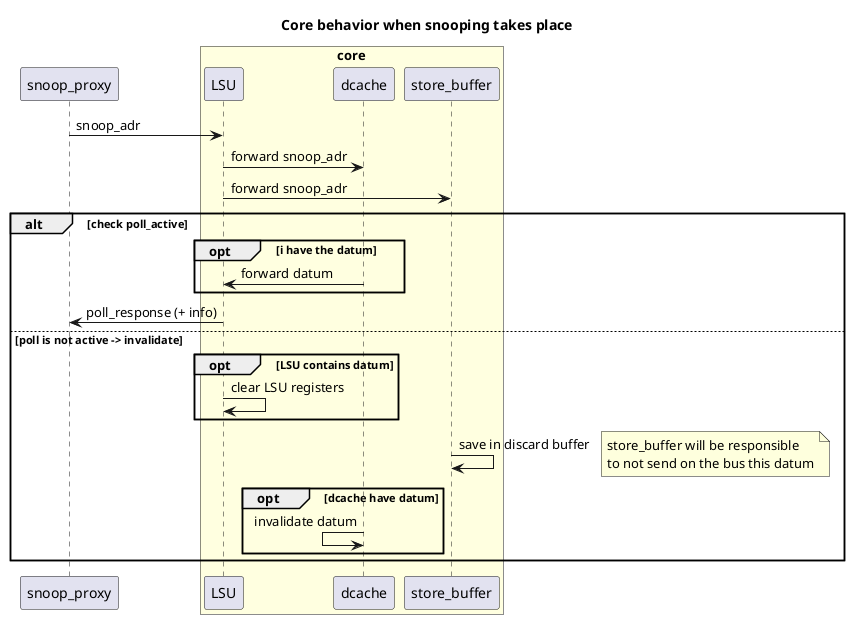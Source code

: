 @startuml
Title Core behavior when snooping takes place
participant snoop_proxy

box "core" #LightYellow
    participant LSU
    participant dcache
    participant store_buffer
end box

snoop_proxy -> LSU : snoop_adr
LSU -> dcache: forward snoop_adr
LSU -> store_buffer : forward snoop_adr
alt check poll_active
    opt i have the datum
        LSU <- dcache : forward datum
    end
    snoop_proxy <- LSU : poll_response (+ info)
else poll is not active -> invalidate
    opt LSU contains datum
        LSU -> LSU : clear LSU registers
    end
    store_buffer -> store_buffer : save in discard buffer
    note right
        store_buffer will be responsible
        to not send on the bus this datum
    end note
    opt dcache have datum
        dcache <- dcache : invalidate datum
    end

end
@enduml